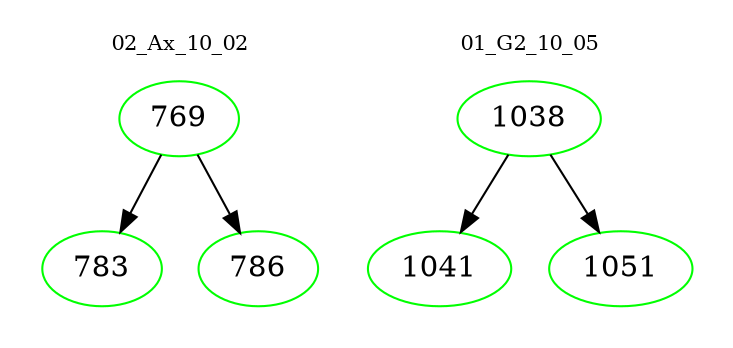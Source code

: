 digraph{
subgraph cluster_0 {
color = white
label = "02_Ax_10_02";
fontsize=10;
T0_769 [label="769", color="green"]
T0_769 -> T0_783 [color="black"]
T0_783 [label="783", color="green"]
T0_769 -> T0_786 [color="black"]
T0_786 [label="786", color="green"]
}
subgraph cluster_1 {
color = white
label = "01_G2_10_05";
fontsize=10;
T1_1038 [label="1038", color="green"]
T1_1038 -> T1_1041 [color="black"]
T1_1041 [label="1041", color="green"]
T1_1038 -> T1_1051 [color="black"]
T1_1051 [label="1051", color="green"]
}
}
